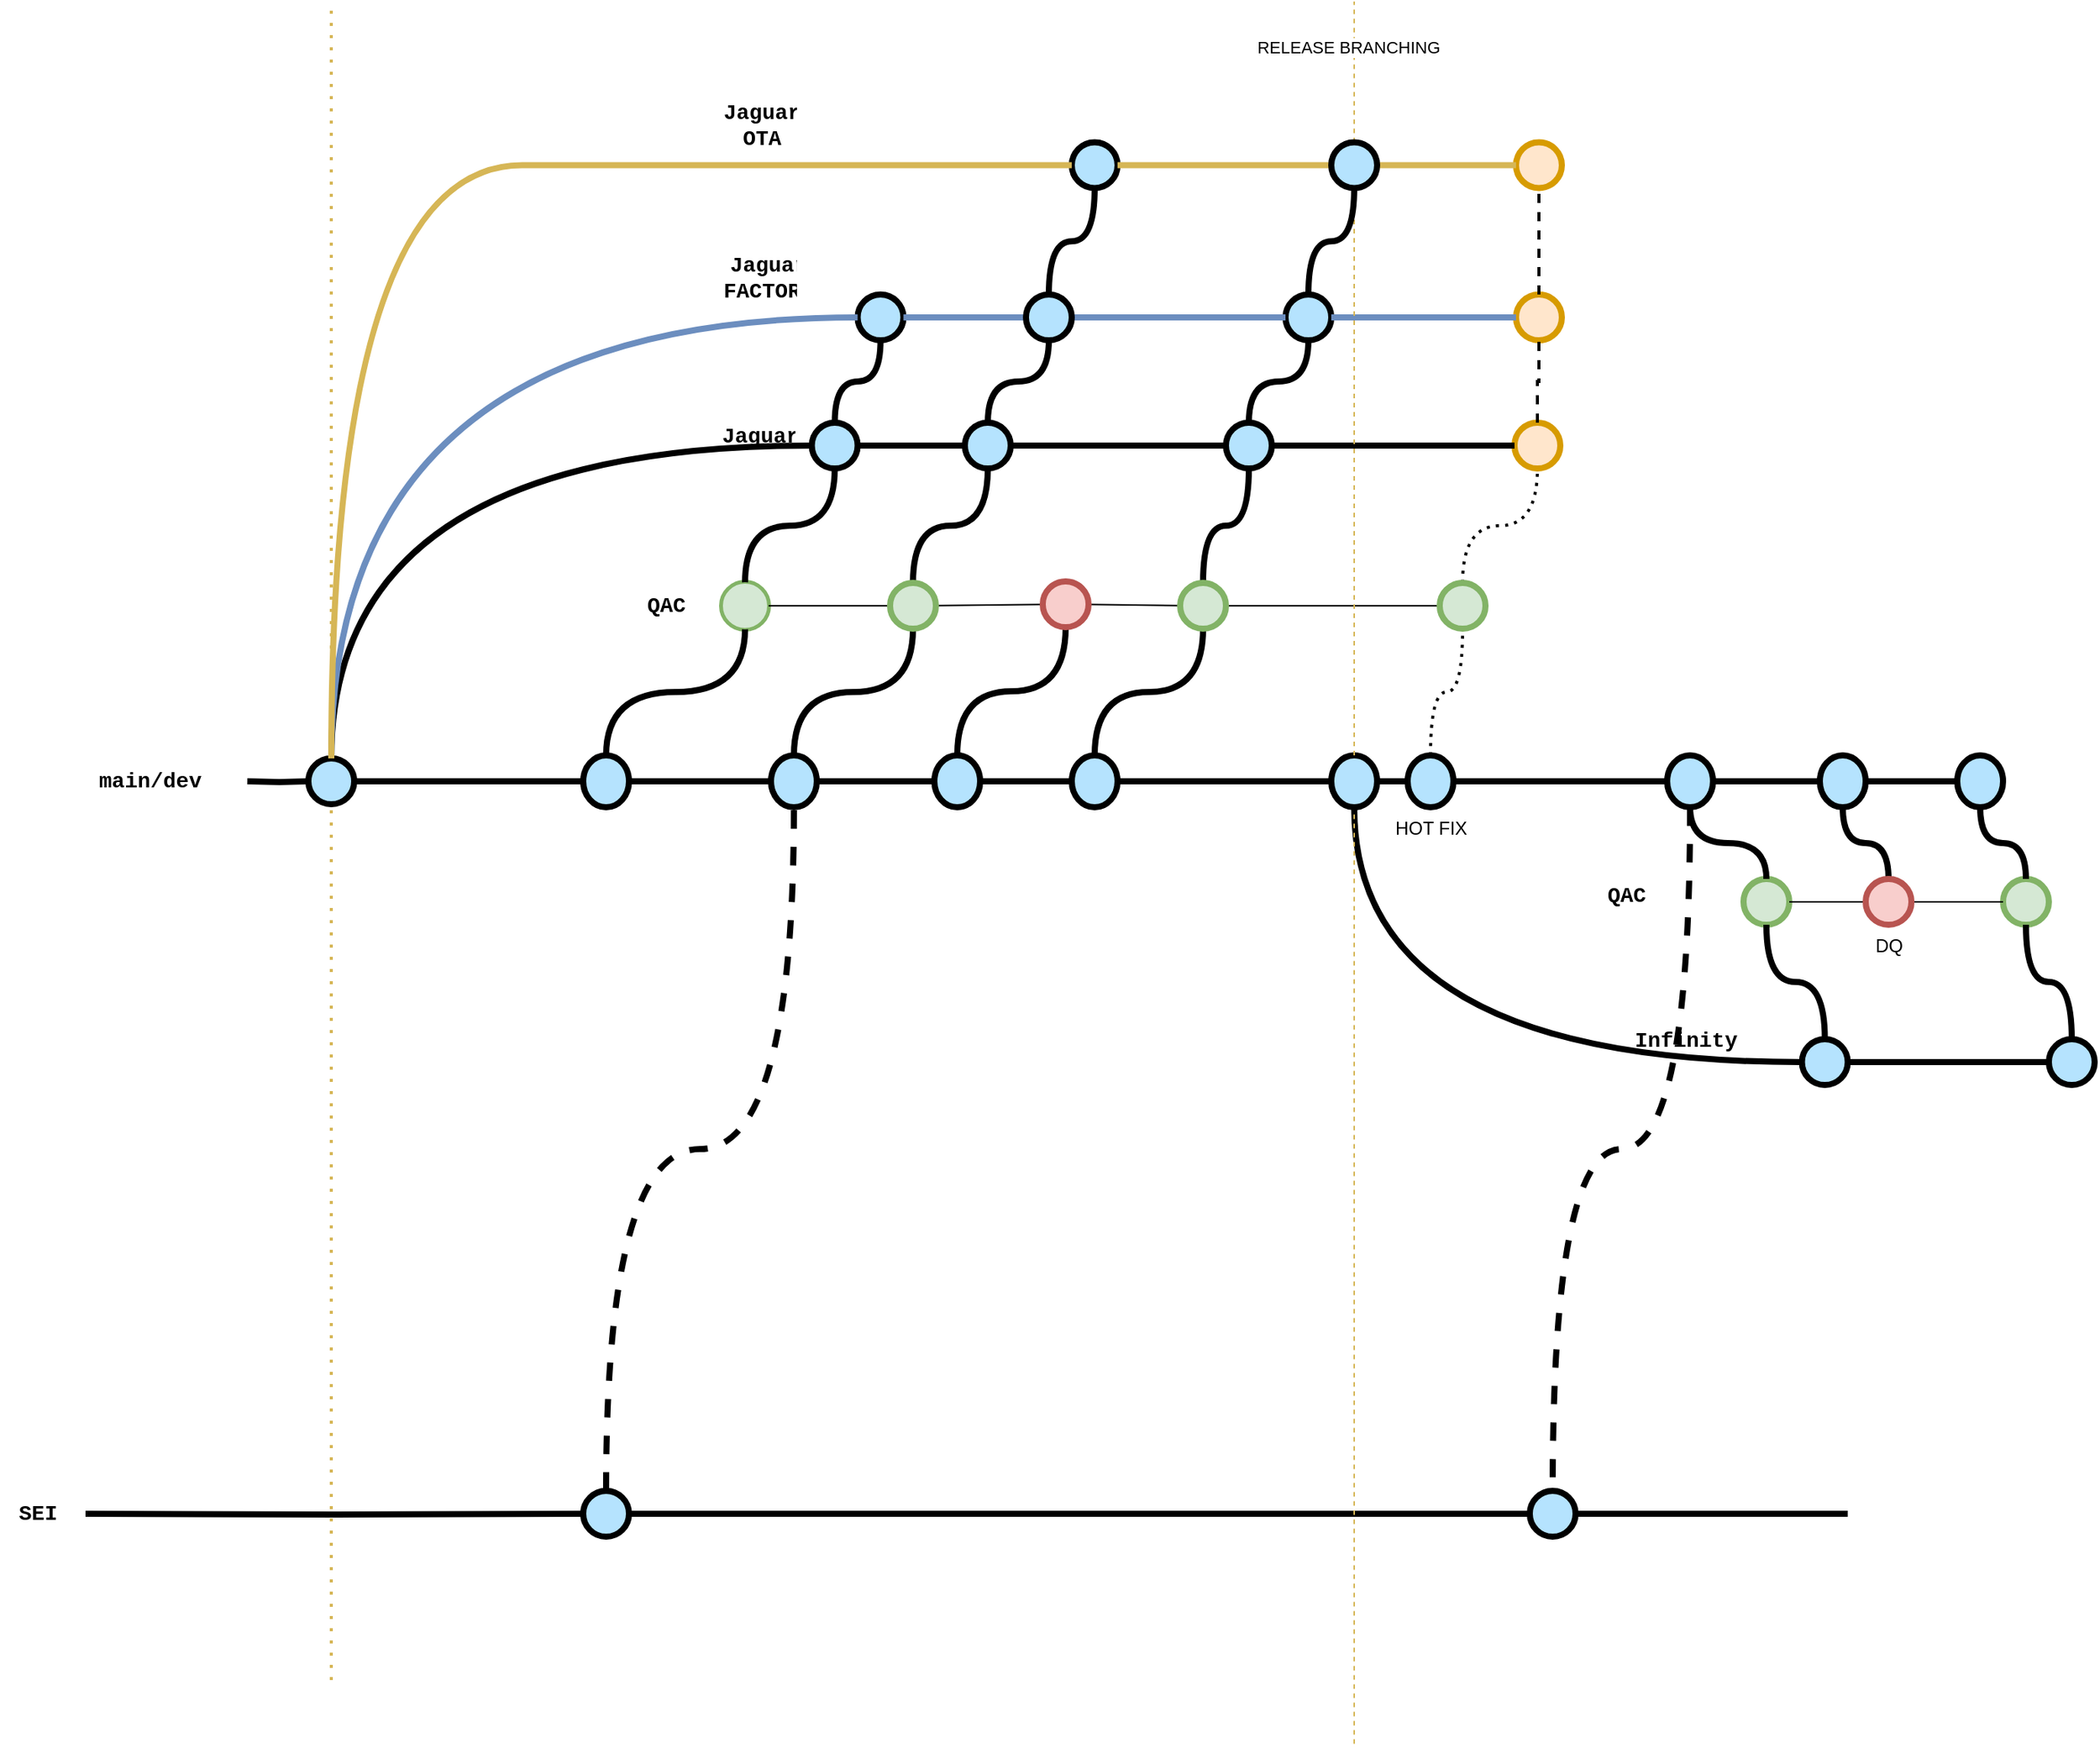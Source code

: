 <mxfile version="22.1.3" type="github">
  <diagram id="yPxyJZ8AM_hMuL3Unpa9" name="complex gitflow">
    <mxGraphModel dx="3149" dy="2116" grid="1" gridSize="10" guides="1" tooltips="1" connect="1" arrows="1" fold="1" page="1" pageScale="1" pageWidth="1100" pageHeight="850" math="0" shadow="0">
      <root>
        <mxCell id="0" />
        <mxCell id="1" parent="0" />
        <mxCell id="uWUnNED6HEl2aK5fdaIb-8" value="" style="edgeStyle=orthogonalEdgeStyle;rounded=0;html=1;jettySize=auto;orthogonalLoop=1;plain-blue;endArrow=none;endFill=0;strokeWidth=4;strokeColor=#000000;entryX=0;entryY=0.5;entryDx=0;entryDy=0;entryPerimeter=0;" parent="1" source="cZKhLwut3EF_2uJ0cCFD-90" target="cZKhLwut3EF_2uJ0cCFD-53" edge="1">
          <mxGeometry x="292.25" y="211" as="geometry">
            <mxPoint x="660" y="211" as="targetPoint" />
            <Array as="points">
              <mxPoint x="600" y="211" />
            </Array>
          </mxGeometry>
        </mxCell>
        <mxCell id="uWUnNED6HEl2aK5fdaIb-13" value="main/dev" style="text;html=1;strokeColor=none;fillColor=none;align=center;verticalAlign=middle;whiteSpace=wrap;overflow=hidden;fontSize=14;fontStyle=1;fontFamily=Courier New;" parent="1" vertex="1">
          <mxGeometry x="40" y="190" width="93" height="42" as="geometry" />
        </mxCell>
        <mxCell id="uWUnNED6HEl2aK5fdaIb-69" value="" style="verticalLabelPosition=bottom;verticalAlign=top;html=1;strokeWidth=4;shape=mxgraph.flowchart.on-page_reference;strokeColor=#82b366;fillColor=#d5e8d4;" parent="1" vertex="1">
          <mxGeometry x="461" y="81" width="30" height="30" as="geometry" />
        </mxCell>
        <mxCell id="cZKhLwut3EF_2uJ0cCFD-2" value="" style="verticalLabelPosition=bottom;verticalAlign=top;html=1;strokeWidth=4;shape=mxgraph.flowchart.on-page_reference;plain-blue;gradientColor=none;fillColor=#B5E3Fe;strokeColor=#000000;" vertex="1" parent="1">
          <mxGeometry x="370" y="676" width="30" height="30" as="geometry" />
        </mxCell>
        <mxCell id="cZKhLwut3EF_2uJ0cCFD-3" value="" style="edgeStyle=orthogonalEdgeStyle;rounded=0;html=1;jettySize=auto;orthogonalLoop=1;strokeWidth=4;endArrow=none;endFill=0;" edge="1" parent="1" target="cZKhLwut3EF_2uJ0cCFD-2">
          <mxGeometry x="192.25" y="211" as="geometry">
            <mxPoint x="44.02" y="691" as="sourcePoint" />
          </mxGeometry>
        </mxCell>
        <mxCell id="cZKhLwut3EF_2uJ0cCFD-4" value="SEI" style="text;html=1;strokeColor=none;fillColor=none;align=center;verticalAlign=middle;whiteSpace=wrap;overflow=hidden;fontSize=14;fontStyle=1;fontFamily=Courier New;" vertex="1" parent="1">
          <mxGeometry x="-11.73" y="670" width="50" height="42" as="geometry" />
        </mxCell>
        <mxCell id="cZKhLwut3EF_2uJ0cCFD-11" style="edgeStyle=orthogonalEdgeStyle;curved=1;rounded=0;html=1;exitX=0.5;exitY=0;exitPerimeter=0;endArrow=none;endFill=0;jettySize=auto;orthogonalLoop=1;strokeWidth=4;fontSize=15;exitDx=0;exitDy=0;entryX=0.5;entryY=1;entryDx=0;entryDy=0;entryPerimeter=0;dashed=1;" edge="1" parent="1" source="cZKhLwut3EF_2uJ0cCFD-2" target="cZKhLwut3EF_2uJ0cCFD-90">
          <mxGeometry relative="1" as="geometry">
            <mxPoint x="440" y="221" as="sourcePoint" />
            <mxPoint x="310" y="210" as="targetPoint" />
          </mxGeometry>
        </mxCell>
        <mxCell id="cZKhLwut3EF_2uJ0cCFD-13" value="" style="edgeStyle=orthogonalEdgeStyle;rounded=0;html=1;jettySize=auto;orthogonalLoop=1;strokeWidth=4;endArrow=none;endFill=0;entryX=0;entryY=0.5;entryDx=0;entryDy=0;entryPerimeter=0;" edge="1" parent="1" source="cZKhLwut3EF_2uJ0cCFD-87" target="cZKhLwut3EF_2uJ0cCFD-46">
          <mxGeometry x="192.25" y="211" as="geometry">
            <mxPoint x="150" y="211" as="sourcePoint" />
            <mxPoint x="312.25" y="211" as="targetPoint" />
          </mxGeometry>
        </mxCell>
        <mxCell id="cZKhLwut3EF_2uJ0cCFD-19" value="" style="verticalLabelPosition=bottom;verticalAlign=top;html=1;strokeWidth=4;shape=mxgraph.flowchart.on-page_reference;plain-blue;gradientColor=none;fillColor=#B5E3Fe;strokeColor=#000000;" vertex="1" parent="1">
          <mxGeometry x="791" y="-24" width="30" height="30" as="geometry" />
        </mxCell>
        <mxCell id="cZKhLwut3EF_2uJ0cCFD-20" value="" style="edgeStyle=orthogonalEdgeStyle;rounded=0;html=1;jettySize=auto;orthogonalLoop=1;strokeWidth=4;endArrow=none;endFill=0;" edge="1" parent="1" source="cZKhLwut3EF_2uJ0cCFD-88" target="cZKhLwut3EF_2uJ0cCFD-19">
          <mxGeometry x="192.25" y="211" as="geometry">
            <mxPoint x="457.25" y="72" as="sourcePoint" />
          </mxGeometry>
        </mxCell>
        <mxCell id="cZKhLwut3EF_2uJ0cCFD-21" value="Jaguar" style="text;html=1;strokeColor=none;fillColor=none;align=center;verticalAlign=middle;whiteSpace=wrap;overflow=hidden;fontSize=14;fontStyle=1;fontFamily=Courier New;" vertex="1" parent="1">
          <mxGeometry x="460" y="-36" width="50" height="42" as="geometry" />
        </mxCell>
        <mxCell id="cZKhLwut3EF_2uJ0cCFD-24" value="" style="verticalLabelPosition=bottom;verticalAlign=top;html=1;strokeWidth=4;shape=mxgraph.flowchart.on-page_reference;plain-blue;gradientColor=none;fillColor=#B5E3Fe;strokeColor=#000000;" vertex="1" parent="1">
          <mxGeometry x="519.75" y="-24" width="30" height="30" as="geometry" />
        </mxCell>
        <mxCell id="cZKhLwut3EF_2uJ0cCFD-26" value="" style="verticalLabelPosition=bottom;verticalAlign=top;html=1;strokeWidth=4;shape=mxgraph.flowchart.on-page_reference;plain-blue;gradientColor=none;fillColor=#B5E3Fe;strokeColor=#000000;" vertex="1" parent="1">
          <mxGeometry x="1330" y="380" width="30" height="30" as="geometry" />
        </mxCell>
        <mxCell id="cZKhLwut3EF_2uJ0cCFD-27" value="" style="edgeStyle=orthogonalEdgeStyle;rounded=0;html=1;jettySize=auto;orthogonalLoop=1;strokeWidth=4;endArrow=none;endFill=0;" edge="1" parent="1" source="cZKhLwut3EF_2uJ0cCFD-31" target="cZKhLwut3EF_2uJ0cCFD-26">
          <mxGeometry x="192.25" y="211" as="geometry">
            <mxPoint x="1006.02" y="395" as="sourcePoint" />
          </mxGeometry>
        </mxCell>
        <mxCell id="cZKhLwut3EF_2uJ0cCFD-28" value="Infinity" style="text;html=1;strokeColor=none;fillColor=none;align=center;verticalAlign=middle;whiteSpace=wrap;overflow=hidden;fontSize=14;fontStyle=1;fontFamily=Courier New;" vertex="1" parent="1">
          <mxGeometry x="1054.75" y="360" width="75.25" height="42" as="geometry" />
        </mxCell>
        <mxCell id="cZKhLwut3EF_2uJ0cCFD-31" value="" style="verticalLabelPosition=bottom;verticalAlign=top;html=1;strokeWidth=4;shape=mxgraph.flowchart.on-page_reference;plain-blue;gradientColor=none;fillColor=#B5E3Fe;strokeColor=#000000;" vertex="1" parent="1">
          <mxGeometry x="1168.27" y="380" width="30" height="30" as="geometry" />
        </mxCell>
        <mxCell id="cZKhLwut3EF_2uJ0cCFD-41" style="edgeStyle=orthogonalEdgeStyle;curved=1;rounded=0;html=1;endArrow=none;endFill=0;jettySize=auto;orthogonalLoop=1;strokeWidth=4;fontSize=15;entryX=0;entryY=0.5;entryDx=0;entryDy=0;entryPerimeter=0;exitX=0.5;exitY=1;exitDx=0;exitDy=0;exitPerimeter=0;" edge="1" parent="1" source="cZKhLwut3EF_2uJ0cCFD-82" target="cZKhLwut3EF_2uJ0cCFD-31">
          <mxGeometry relative="1" as="geometry">
            <mxPoint x="980.02" y="180" as="sourcePoint" />
            <mxPoint x="807.77" y="325" as="targetPoint" />
          </mxGeometry>
        </mxCell>
        <mxCell id="cZKhLwut3EF_2uJ0cCFD-43" style="edgeStyle=orthogonalEdgeStyle;curved=1;rounded=0;html=1;endArrow=none;endFill=0;jettySize=auto;orthogonalLoop=1;strokeWidth=4;fontSize=15;entryX=0;entryY=0.5;entryDx=0;entryDy=0;entryPerimeter=0;exitX=0.5;exitY=0;exitDx=0;exitDy=0;exitPerimeter=0;" edge="1" parent="1" source="cZKhLwut3EF_2uJ0cCFD-87" target="cZKhLwut3EF_2uJ0cCFD-24">
          <mxGeometry relative="1" as="geometry">
            <mxPoint x="210" y="140" as="sourcePoint" />
            <mxPoint x="337" y="236" as="targetPoint" />
          </mxGeometry>
        </mxCell>
        <mxCell id="cZKhLwut3EF_2uJ0cCFD-45" style="edgeStyle=orthogonalEdgeStyle;curved=1;rounded=0;html=1;endArrow=none;endFill=0;jettySize=auto;orthogonalLoop=1;strokeWidth=4;fontSize=15;entryX=0.5;entryY=1;entryDx=0;entryDy=0;entryPerimeter=0;exitX=0.5;exitY=0;exitDx=0;exitDy=0;exitPerimeter=0;" edge="1" parent="1" source="cZKhLwut3EF_2uJ0cCFD-46" target="uWUnNED6HEl2aK5fdaIb-69">
          <mxGeometry relative="1" as="geometry">
            <mxPoint x="660" y="170" as="sourcePoint" />
            <mxPoint x="337" y="236" as="targetPoint" />
          </mxGeometry>
        </mxCell>
        <mxCell id="cZKhLwut3EF_2uJ0cCFD-46" value="" style="verticalLabelPosition=bottom;verticalAlign=top;html=1;strokeWidth=4;shape=mxgraph.flowchart.on-page_reference;plain-blue;gradientColor=none;fillColor=#B5E3Fe;strokeColor=#000000;" vertex="1" parent="1">
          <mxGeometry x="370" y="194" width="30" height="34" as="geometry" />
        </mxCell>
        <mxCell id="cZKhLwut3EF_2uJ0cCFD-49" style="edgeStyle=orthogonalEdgeStyle;curved=1;rounded=0;html=1;endArrow=none;endFill=0;jettySize=auto;orthogonalLoop=1;strokeWidth=4;fontSize=15;entryX=0.5;entryY=1;entryDx=0;entryDy=0;entryPerimeter=0;exitX=0.5;exitY=0;exitDx=0;exitDy=0;exitPerimeter=0;" edge="1" parent="1" source="uWUnNED6HEl2aK5fdaIb-77" target="cZKhLwut3EF_2uJ0cCFD-19">
          <mxGeometry relative="1" as="geometry">
            <mxPoint x="540" y="221" as="sourcePoint" />
            <mxPoint x="590" y="125" as="targetPoint" />
          </mxGeometry>
        </mxCell>
        <mxCell id="cZKhLwut3EF_2uJ0cCFD-50" value="" style="verticalLabelPosition=bottom;verticalAlign=top;html=1;strokeWidth=4;shape=mxgraph.flowchart.on-page_reference;plain-blue;gradientColor=none;fillColor=#B5E3Fe;strokeColor=#000000;" vertex="1" parent="1">
          <mxGeometry x="690" y="194" width="30" height="34" as="geometry" />
        </mxCell>
        <mxCell id="cZKhLwut3EF_2uJ0cCFD-51" style="edgeStyle=orthogonalEdgeStyle;curved=1;rounded=0;html=1;endArrow=none;endFill=0;jettySize=auto;orthogonalLoop=1;strokeWidth=4;fontSize=15;exitX=0.5;exitY=0;exitDx=0;exitDy=0;exitPerimeter=0;entryX=0.5;entryY=1;entryDx=0;entryDy=0;entryPerimeter=0;" edge="1" parent="1" source="cZKhLwut3EF_2uJ0cCFD-50" target="uWUnNED6HEl2aK5fdaIb-77">
          <mxGeometry relative="1" as="geometry">
            <mxPoint x="540" y="221" as="sourcePoint" />
            <mxPoint x="700" y="140" as="targetPoint" />
          </mxGeometry>
        </mxCell>
        <mxCell id="cZKhLwut3EF_2uJ0cCFD-52" style="edgeStyle=orthogonalEdgeStyle;curved=1;rounded=0;html=1;endArrow=none;endFill=0;jettySize=auto;orthogonalLoop=1;strokeWidth=4;fontSize=15;entryX=0.5;entryY=1;entryDx=0;entryDy=0;entryPerimeter=0;exitX=0.5;exitY=0;exitDx=0;exitDy=0;exitPerimeter=0;" edge="1" parent="1" source="cZKhLwut3EF_2uJ0cCFD-53" target="uWUnNED6HEl2aK5fdaIb-70">
          <mxGeometry relative="1" as="geometry">
            <mxPoint x="590" y="190" as="sourcePoint" />
            <mxPoint x="725" y="140" as="targetPoint" />
          </mxGeometry>
        </mxCell>
        <mxCell id="cZKhLwut3EF_2uJ0cCFD-53" value="" style="verticalLabelPosition=bottom;verticalAlign=top;html=1;strokeWidth=4;shape=mxgraph.flowchart.on-page_reference;plain-blue;gradientColor=none;fillColor=#B5E3Fe;strokeColor=#000000;" vertex="1" parent="1">
          <mxGeometry x="600" y="194" width="30" height="34" as="geometry" />
        </mxCell>
        <mxCell id="cZKhLwut3EF_2uJ0cCFD-56" value="" style="edgeStyle=orthogonalEdgeStyle;rounded=0;html=1;jettySize=auto;orthogonalLoop=1;plain-blue;endArrow=none;endFill=0;strokeWidth=4;strokeColor=#000000;entryX=0;entryY=0.5;entryDx=0;entryDy=0;entryPerimeter=0;exitX=1;exitY=0.5;exitDx=0;exitDy=0;exitPerimeter=0;" edge="1" parent="1" source="cZKhLwut3EF_2uJ0cCFD-53" target="cZKhLwut3EF_2uJ0cCFD-50">
          <mxGeometry as="geometry">
            <mxPoint x="620" y="221" as="targetPoint" />
            <mxPoint x="540" y="221" as="sourcePoint" />
          </mxGeometry>
        </mxCell>
        <mxCell id="cZKhLwut3EF_2uJ0cCFD-59" style="edgeStyle=orthogonalEdgeStyle;curved=1;rounded=0;html=1;endArrow=none;endFill=0;jettySize=auto;orthogonalLoop=1;strokeWidth=4;fontSize=15;entryX=0.5;entryY=1;entryDx=0;entryDy=0;entryPerimeter=0;exitX=0.5;exitY=0;exitDx=0;exitDy=0;exitPerimeter=0;" edge="1" parent="1" source="uWUnNED6HEl2aK5fdaIb-69" target="cZKhLwut3EF_2uJ0cCFD-24">
          <mxGeometry relative="1" as="geometry">
            <mxPoint x="525" y="204" as="sourcePoint" />
            <mxPoint x="605" y="140" as="targetPoint" />
          </mxGeometry>
        </mxCell>
        <mxCell id="cZKhLwut3EF_2uJ0cCFD-60" value="" style="edgeStyle=orthogonalEdgeStyle;rounded=0;html=1;jettySize=auto;orthogonalLoop=1;plain-blue;endArrow=none;endFill=0;strokeWidth=4;strokeColor=#000000;entryX=0;entryY=0.5;entryDx=0;entryDy=0;entryPerimeter=0;" edge="1" parent="1" source="cZKhLwut3EF_2uJ0cCFD-65" target="cZKhLwut3EF_2uJ0cCFD-70">
          <mxGeometry x="292.25" y="211" as="geometry">
            <mxPoint x="1240" y="211" as="targetPoint" />
            <Array as="points">
              <mxPoint x="1180" y="211" />
            </Array>
          </mxGeometry>
        </mxCell>
        <mxCell id="cZKhLwut3EF_2uJ0cCFD-61" value="" style="verticalLabelPosition=bottom;verticalAlign=top;html=1;strokeWidth=4;shape=mxgraph.flowchart.on-page_reference;strokeColor=#82b366;fillColor=#d5e8d4;" vertex="1" parent="1">
          <mxGeometry x="1130" y="275" width="30" height="30" as="geometry" />
        </mxCell>
        <mxCell id="cZKhLwut3EF_2uJ0cCFD-63" value="" style="verticalLabelPosition=bottom;verticalAlign=top;html=1;strokeWidth=4;shape=mxgraph.flowchart.on-page_reference;strokeColor=#82b366;fillColor=#d5e8d4;" vertex="1" parent="1">
          <mxGeometry x="1300" y="275" width="30" height="30" as="geometry" />
        </mxCell>
        <mxCell id="cZKhLwut3EF_2uJ0cCFD-64" style="edgeStyle=orthogonalEdgeStyle;curved=1;rounded=0;html=1;endArrow=none;endFill=0;jettySize=auto;orthogonalLoop=1;strokeWidth=4;fontSize=15;entryX=0.5;entryY=0;entryDx=0;entryDy=0;exitX=0.5;exitY=1;exitDx=0;exitDy=0;exitPerimeter=0;entryPerimeter=0;" edge="1" parent="1" source="cZKhLwut3EF_2uJ0cCFD-65" target="cZKhLwut3EF_2uJ0cCFD-61">
          <mxGeometry relative="1" as="geometry">
            <mxPoint x="1209.77" y="26" as="sourcePoint" />
            <mxPoint x="886.77" y="92" as="targetPoint" />
          </mxGeometry>
        </mxCell>
        <mxCell id="cZKhLwut3EF_2uJ0cCFD-65" value="" style="verticalLabelPosition=bottom;verticalAlign=top;html=1;strokeWidth=4;shape=mxgraph.flowchart.on-page_reference;plain-blue;gradientColor=none;fillColor=#B5E3Fe;strokeColor=#000000;" vertex="1" parent="1">
          <mxGeometry x="1080" y="194" width="30" height="34" as="geometry" />
        </mxCell>
        <mxCell id="cZKhLwut3EF_2uJ0cCFD-66" value="QAC" style="text;html=1;strokeColor=none;fillColor=none;align=left;verticalAlign=middle;whiteSpace=wrap;overflow=hidden;fontSize=14;fontStyle=1;fontFamily=Courier New;" vertex="1" parent="1">
          <mxGeometry x="1039" y="275" width="91" height="20" as="geometry" />
        </mxCell>
        <mxCell id="cZKhLwut3EF_2uJ0cCFD-67" value="" style="verticalLabelPosition=bottom;verticalAlign=top;html=1;strokeWidth=4;shape=mxgraph.flowchart.on-page_reference;plain-blue;gradientColor=none;fillColor=#B5E3Fe;strokeColor=#000000;" vertex="1" parent="1">
          <mxGeometry x="1270" y="194" width="30" height="34" as="geometry" />
        </mxCell>
        <mxCell id="cZKhLwut3EF_2uJ0cCFD-68" style="edgeStyle=orthogonalEdgeStyle;curved=1;rounded=0;html=1;endArrow=none;endFill=0;jettySize=auto;orthogonalLoop=1;strokeWidth=4;fontSize=15;exitX=0.5;exitY=1;exitDx=0;exitDy=0;exitPerimeter=0;entryX=0.5;entryY=0;entryDx=0;entryDy=0;entryPerimeter=0;" edge="1" parent="1" source="cZKhLwut3EF_2uJ0cCFD-67" target="cZKhLwut3EF_2uJ0cCFD-63">
          <mxGeometry relative="1" as="geometry">
            <mxPoint x="1089.77" y="77" as="sourcePoint" />
            <mxPoint x="1249.77" y="-4" as="targetPoint" />
          </mxGeometry>
        </mxCell>
        <mxCell id="cZKhLwut3EF_2uJ0cCFD-69" style="edgeStyle=orthogonalEdgeStyle;curved=1;rounded=0;html=1;endArrow=none;endFill=0;jettySize=auto;orthogonalLoop=1;strokeWidth=4;fontSize=15;entryX=0.5;entryY=0;entryDx=0;entryDy=0;entryPerimeter=0;exitX=0.5;exitY=1;exitDx=0;exitDy=0;exitPerimeter=0;" edge="1" parent="1" source="cZKhLwut3EF_2uJ0cCFD-70" target="cZKhLwut3EF_2uJ0cCFD-62">
          <mxGeometry relative="1" as="geometry">
            <mxPoint x="1139.77" y="46" as="sourcePoint" />
            <mxPoint x="1274.77" y="-4" as="targetPoint" />
          </mxGeometry>
        </mxCell>
        <mxCell id="cZKhLwut3EF_2uJ0cCFD-70" value="" style="verticalLabelPosition=bottom;verticalAlign=top;html=1;strokeWidth=4;shape=mxgraph.flowchart.on-page_reference;plain-blue;gradientColor=none;fillColor=#B5E3Fe;strokeColor=#000000;" vertex="1" parent="1">
          <mxGeometry x="1180" y="194" width="30" height="34" as="geometry" />
        </mxCell>
        <mxCell id="cZKhLwut3EF_2uJ0cCFD-71" value="" style="edgeStyle=orthogonalEdgeStyle;rounded=0;html=1;jettySize=auto;orthogonalLoop=1;plain-blue;endArrow=none;endFill=0;strokeWidth=4;strokeColor=#000000;entryX=0;entryY=0.5;entryDx=0;entryDy=0;entryPerimeter=0;exitX=1;exitY=0.5;exitDx=0;exitDy=0;exitPerimeter=0;" edge="1" parent="1" source="cZKhLwut3EF_2uJ0cCFD-70" target="cZKhLwut3EF_2uJ0cCFD-67">
          <mxGeometry as="geometry">
            <mxPoint x="1200" y="221" as="targetPoint" />
            <mxPoint x="1120" y="221" as="sourcePoint" />
          </mxGeometry>
        </mxCell>
        <mxCell id="cZKhLwut3EF_2uJ0cCFD-72" style="edgeStyle=orthogonalEdgeStyle;rounded=0;orthogonalLoop=1;jettySize=auto;html=1;entryX=0;entryY=0.5;entryDx=0;entryDy=0;entryPerimeter=0;endArrow=none;endFill=0;strokeWidth=4;" edge="1" parent="1" source="cZKhLwut3EF_2uJ0cCFD-78" target="cZKhLwut3EF_2uJ0cCFD-65">
          <mxGeometry relative="1" as="geometry">
            <mxPoint x="995.02" y="197" as="sourcePoint" />
          </mxGeometry>
        </mxCell>
        <mxCell id="cZKhLwut3EF_2uJ0cCFD-73" style="edgeStyle=orthogonalEdgeStyle;curved=1;rounded=0;html=1;endArrow=none;endFill=0;jettySize=auto;orthogonalLoop=1;strokeWidth=4;fontSize=15;entryX=0.5;entryY=0;entryDx=0;entryDy=0;entryPerimeter=0;exitX=0.5;exitY=1;exitDx=0;exitDy=0;exitPerimeter=0;" edge="1" parent="1" source="cZKhLwut3EF_2uJ0cCFD-61" target="cZKhLwut3EF_2uJ0cCFD-31">
          <mxGeometry relative="1" as="geometry">
            <mxPoint x="1030.5" y="672" as="sourcePoint" />
            <mxPoint x="1175.5" y="448" as="targetPoint" />
          </mxGeometry>
        </mxCell>
        <mxCell id="cZKhLwut3EF_2uJ0cCFD-74" style="edgeStyle=orthogonalEdgeStyle;curved=1;rounded=0;html=1;endArrow=none;endFill=0;jettySize=auto;orthogonalLoop=1;strokeWidth=4;fontSize=15;entryX=0.5;entryY=0;entryDx=0;entryDy=0;entryPerimeter=0;exitX=0.5;exitY=1;exitDx=0;exitDy=0;exitPerimeter=0;" edge="1" parent="1" source="cZKhLwut3EF_2uJ0cCFD-63" target="cZKhLwut3EF_2uJ0cCFD-26">
          <mxGeometry relative="1" as="geometry">
            <mxPoint x="1040.5" y="682" as="sourcePoint" />
            <mxPoint x="1185.5" y="458" as="targetPoint" />
          </mxGeometry>
        </mxCell>
        <mxCell id="cZKhLwut3EF_2uJ0cCFD-75" value="" style="verticalLabelPosition=bottom;verticalAlign=top;html=1;strokeWidth=4;shape=mxgraph.flowchart.on-page_reference;strokeColor=#d79b00;fillColor=#ffe6cc;" vertex="1" parent="1">
          <mxGeometry x="980" y="-24" width="30" height="30" as="geometry" />
        </mxCell>
        <mxCell id="cZKhLwut3EF_2uJ0cCFD-77" style="edgeStyle=orthogonalEdgeStyle;rounded=0;orthogonalLoop=1;jettySize=auto;html=1;entryX=0;entryY=0.5;entryDx=0;entryDy=0;entryPerimeter=0;endArrow=none;endFill=0;strokeWidth=4;" edge="1" parent="1" source="cZKhLwut3EF_2uJ0cCFD-19" target="cZKhLwut3EF_2uJ0cCFD-75">
          <mxGeometry relative="1" as="geometry" />
        </mxCell>
        <mxCell id="cZKhLwut3EF_2uJ0cCFD-79" value="" style="edgeStyle=orthogonalEdgeStyle;rounded=0;orthogonalLoop=1;jettySize=auto;html=1;entryX=0;entryY=0.5;entryDx=0;entryDy=0;entryPerimeter=0;endArrow=none;endFill=0;strokeWidth=4;" edge="1" parent="1" source="cZKhLwut3EF_2uJ0cCFD-82" target="cZKhLwut3EF_2uJ0cCFD-78">
          <mxGeometry relative="1" as="geometry">
            <mxPoint x="720" y="211" as="sourcePoint" />
            <mxPoint x="900" y="211" as="targetPoint" />
          </mxGeometry>
        </mxCell>
        <mxCell id="cZKhLwut3EF_2uJ0cCFD-78" value="HOT FIX" style="verticalLabelPosition=bottom;verticalAlign=top;html=1;strokeWidth=4;shape=mxgraph.flowchart.on-page_reference;plain-blue;gradientColor=none;fillColor=#B5E3Fe;strokeColor=#000000;" vertex="1" parent="1">
          <mxGeometry x="910" y="194" width="30" height="34" as="geometry" />
        </mxCell>
        <mxCell id="cZKhLwut3EF_2uJ0cCFD-81" style="edgeStyle=orthogonalEdgeStyle;curved=1;rounded=0;html=1;endArrow=none;endFill=0;jettySize=auto;orthogonalLoop=1;strokeWidth=2;fontSize=15;entryX=0.5;entryY=1;entryDx=0;entryDy=0;entryPerimeter=0;exitX=0.5;exitY=0;exitDx=0;exitDy=0;exitPerimeter=0;dashed=1;dashPattern=1 2;" edge="1" parent="1" target="cZKhLwut3EF_2uJ0cCFD-80" source="cZKhLwut3EF_2uJ0cCFD-78">
          <mxGeometry relative="1" as="geometry">
            <mxPoint x="1020.02" y="180" as="sourcePoint" />
            <mxPoint x="1011.02" y="121.46" as="targetPoint" />
          </mxGeometry>
        </mxCell>
        <mxCell id="cZKhLwut3EF_2uJ0cCFD-83" value="" style="edgeStyle=orthogonalEdgeStyle;rounded=0;orthogonalLoop=1;jettySize=auto;html=1;entryX=0;entryY=0.5;entryDx=0;entryDy=0;entryPerimeter=0;endArrow=none;endFill=0;strokeWidth=4;" edge="1" parent="1" source="cZKhLwut3EF_2uJ0cCFD-50" target="cZKhLwut3EF_2uJ0cCFD-82">
          <mxGeometry relative="1" as="geometry">
            <mxPoint x="720" y="211" as="sourcePoint" />
            <mxPoint x="870" y="211" as="targetPoint" />
          </mxGeometry>
        </mxCell>
        <mxCell id="cZKhLwut3EF_2uJ0cCFD-84" style="edgeStyle=orthogonalEdgeStyle;curved=1;rounded=0;html=1;endArrow=none;endFill=0;jettySize=auto;orthogonalLoop=1;strokeWidth=2;fontSize=15;entryX=0.5;entryY=1;entryDx=0;entryDy=0;entryPerimeter=0;exitX=0.5;exitY=0;exitDx=0;exitDy=0;exitPerimeter=0;dashed=1;dashPattern=1 2;" edge="1" parent="1" source="cZKhLwut3EF_2uJ0cCFD-80" target="cZKhLwut3EF_2uJ0cCFD-75">
          <mxGeometry relative="1" as="geometry">
            <mxPoint x="935" y="204" as="sourcePoint" />
            <mxPoint x="985" y="110" as="targetPoint" />
          </mxGeometry>
        </mxCell>
        <mxCell id="cZKhLwut3EF_2uJ0cCFD-89" style="edgeStyle=orthogonalEdgeStyle;curved=1;rounded=0;html=1;endArrow=none;endFill=0;jettySize=auto;orthogonalLoop=1;strokeWidth=4;fontSize=15;entryX=0.5;entryY=1;entryDx=0;entryDy=0;entryPerimeter=0;exitX=0.5;exitY=0;exitDx=0;exitDy=0;exitPerimeter=0;" edge="1" parent="1" source="cZKhLwut3EF_2uJ0cCFD-90" target="cZKhLwut3EF_2uJ0cCFD-94">
          <mxGeometry relative="1" as="geometry">
            <mxPoint x="670" y="530" as="sourcePoint" />
            <mxPoint x="605" y="490" as="targetPoint" />
          </mxGeometry>
        </mxCell>
        <mxCell id="cZKhLwut3EF_2uJ0cCFD-92" style="edgeStyle=orthogonalEdgeStyle;curved=1;rounded=0;html=1;endArrow=none;endFill=0;jettySize=auto;orthogonalLoop=1;strokeWidth=4;fontSize=15;entryX=0.5;entryY=1;entryDx=0;entryDy=0;entryPerimeter=0;exitX=0.5;exitY=0;exitDx=0;exitDy=0;exitPerimeter=0;" edge="1" parent="1" source="cZKhLwut3EF_2uJ0cCFD-94" target="cZKhLwut3EF_2uJ0cCFD-88">
          <mxGeometry relative="1" as="geometry">
            <mxPoint x="535" y="564" as="sourcePoint" />
            <mxPoint x="615" y="500" as="targetPoint" />
          </mxGeometry>
        </mxCell>
        <mxCell id="cZKhLwut3EF_2uJ0cCFD-93" value="" style="edgeStyle=orthogonalEdgeStyle;rounded=0;html=1;jettySize=auto;orthogonalLoop=1;strokeWidth=4;endArrow=none;endFill=0;" edge="1" parent="1" source="cZKhLwut3EF_2uJ0cCFD-24" target="cZKhLwut3EF_2uJ0cCFD-88">
          <mxGeometry x="192.25" y="211" as="geometry">
            <mxPoint x="550" y="-9" as="sourcePoint" />
            <mxPoint x="765" y="-15" as="targetPoint" />
          </mxGeometry>
        </mxCell>
        <mxCell id="cZKhLwut3EF_2uJ0cCFD-88" value="" style="verticalLabelPosition=bottom;verticalAlign=top;html=1;strokeWidth=4;shape=mxgraph.flowchart.on-page_reference;plain-blue;gradientColor=none;fillColor=#B5E3Fe;strokeColor=#000000;" vertex="1" parent="1">
          <mxGeometry x="620" y="-24" width="30" height="30" as="geometry" />
        </mxCell>
        <mxCell id="cZKhLwut3EF_2uJ0cCFD-95" value="" style="edgeStyle=orthogonalEdgeStyle;rounded=0;html=1;jettySize=auto;orthogonalLoop=1;plain-blue;endArrow=none;endFill=0;strokeWidth=4;strokeColor=#000000;entryX=0;entryY=0.5;entryDx=0;entryDy=0;entryPerimeter=0;" edge="1" parent="1" source="cZKhLwut3EF_2uJ0cCFD-46" target="cZKhLwut3EF_2uJ0cCFD-90">
          <mxGeometry x="292.25" y="211" as="geometry">
            <mxPoint x="600" y="211" as="targetPoint" />
            <mxPoint x="432" y="211" as="sourcePoint" />
            <Array as="points" />
          </mxGeometry>
        </mxCell>
        <mxCell id="cZKhLwut3EF_2uJ0cCFD-90" value="" style="verticalLabelPosition=bottom;verticalAlign=top;html=1;strokeWidth=4;shape=mxgraph.flowchart.on-page_reference;plain-blue;gradientColor=none;fillColor=#B5E3Fe;strokeColor=#000000;" vertex="1" parent="1">
          <mxGeometry x="493" y="194" width="30" height="34" as="geometry" />
        </mxCell>
        <mxCell id="cZKhLwut3EF_2uJ0cCFD-98" value="" style="endArrow=none;dashed=1;html=1;dashPattern=1 3;strokeWidth=2;rounded=0;labelBackgroundColor=default;strokeColor=default;align=center;verticalAlign=middle;fontFamily=Helvetica;fontSize=11;fontColor=default;shape=connector;" edge="1" parent="1" source="cZKhLwut3EF_2uJ0cCFD-80">
          <mxGeometry width="50" height="50" relative="1" as="geometry">
            <mxPoint x="381" y="95" as="sourcePoint" />
            <mxPoint x="931" y="95" as="targetPoint" />
          </mxGeometry>
        </mxCell>
        <mxCell id="cZKhLwut3EF_2uJ0cCFD-99" value="" style="endArrow=none;html=1;strokeWidth=1;rounded=0;labelBackgroundColor=default;strokeColor=default;align=center;verticalAlign=middle;fontFamily=Helvetica;fontSize=11;fontColor=default;shape=connector;" edge="1" parent="1" source="uWUnNED6HEl2aK5fdaIb-77" target="cZKhLwut3EF_2uJ0cCFD-80">
          <mxGeometry width="50" height="50" relative="1" as="geometry">
            <mxPoint x="381" y="95" as="sourcePoint" />
            <mxPoint x="931" y="95" as="targetPoint" />
          </mxGeometry>
        </mxCell>
        <mxCell id="cZKhLwut3EF_2uJ0cCFD-80" value="" style="verticalLabelPosition=bottom;verticalAlign=top;html=1;strokeWidth=4;shape=mxgraph.flowchart.on-page_reference;strokeColor=#82b366;fillColor=#d5e8d4;" vertex="1" parent="1">
          <mxGeometry x="931" y="81" width="30" height="30" as="geometry" />
        </mxCell>
        <mxCell id="cZKhLwut3EF_2uJ0cCFD-100" value="" style="endArrow=none;html=1;strokeWidth=1;rounded=0;labelBackgroundColor=default;strokeColor=default;align=center;verticalAlign=middle;fontFamily=Helvetica;fontSize=11;fontColor=default;shape=connector;" edge="1" parent="1" source="uWUnNED6HEl2aK5fdaIb-70" target="uWUnNED6HEl2aK5fdaIb-77">
          <mxGeometry width="50" height="50" relative="1" as="geometry">
            <mxPoint x="381" y="95" as="sourcePoint" />
            <mxPoint x="891" y="96" as="targetPoint" />
          </mxGeometry>
        </mxCell>
        <mxCell id="uWUnNED6HEl2aK5fdaIb-77" value="" style="verticalLabelPosition=bottom;verticalAlign=top;html=1;strokeWidth=4;shape=mxgraph.flowchart.on-page_reference;strokeColor=#82b366;fillColor=#d5e8d4;" parent="1" vertex="1">
          <mxGeometry x="761" y="81" width="30" height="30" as="geometry" />
        </mxCell>
        <mxCell id="cZKhLwut3EF_2uJ0cCFD-101" value="" style="endArrow=none;html=1;strokeWidth=1;rounded=0;labelBackgroundColor=default;strokeColor=default;align=center;verticalAlign=middle;fontFamily=Helvetica;fontSize=11;fontColor=default;shape=connector;" edge="1" parent="1" source="cZKhLwut3EF_2uJ0cCFD-94" target="uWUnNED6HEl2aK5fdaIb-70">
          <mxGeometry width="50" height="50" relative="1" as="geometry">
            <mxPoint x="381" y="95" as="sourcePoint" />
            <mxPoint x="741" y="96" as="targetPoint" />
          </mxGeometry>
        </mxCell>
        <mxCell id="uWUnNED6HEl2aK5fdaIb-70" value="" style="verticalLabelPosition=bottom;verticalAlign=top;html=1;strokeWidth=4;shape=mxgraph.flowchart.on-page_reference;strokeColor=#b85450;fillColor=#f8cecc;align=center;" parent="1" vertex="1">
          <mxGeometry x="671" y="80" width="30" height="30" as="geometry" />
        </mxCell>
        <mxCell id="cZKhLwut3EF_2uJ0cCFD-102" value="" style="endArrow=none;html=1;strokeWidth=1;rounded=0;labelBackgroundColor=default;strokeColor=default;align=center;verticalAlign=middle;fontFamily=Helvetica;fontSize=11;fontColor=default;shape=connector;exitX=1;exitY=0.5;exitDx=0;exitDy=0;exitPerimeter=0;" edge="1" parent="1" source="uWUnNED6HEl2aK5fdaIb-69" target="cZKhLwut3EF_2uJ0cCFD-94">
          <mxGeometry width="50" height="50" relative="1" as="geometry">
            <mxPoint x="381" y="95" as="sourcePoint" />
            <mxPoint x="651" y="96" as="targetPoint" />
          </mxGeometry>
        </mxCell>
        <mxCell id="cZKhLwut3EF_2uJ0cCFD-94" value="" style="verticalLabelPosition=bottom;verticalAlign=top;html=1;strokeWidth=4;shape=mxgraph.flowchart.on-page_reference;strokeColor=#82b366;fillColor=#d5e8d4;" vertex="1" parent="1">
          <mxGeometry x="571" y="81" width="30" height="30" as="geometry" />
        </mxCell>
        <mxCell id="cZKhLwut3EF_2uJ0cCFD-105" style="edgeStyle=orthogonalEdgeStyle;shape=connector;rounded=0;orthogonalLoop=1;jettySize=auto;html=1;labelBackgroundColor=default;strokeColor=default;strokeWidth=4;align=center;verticalAlign=middle;fontFamily=Helvetica;fontSize=11;fontColor=default;endArrow=none;endFill=0;exitX=1;exitY=0.5;exitDx=0;exitDy=0;exitPerimeter=0;" edge="1" parent="1" source="cZKhLwut3EF_2uJ0cCFD-104">
          <mxGeometry relative="1" as="geometry">
            <mxPoint x="1198.27" y="691" as="targetPoint" />
            <mxPoint x="918.27" y="691" as="sourcePoint" />
          </mxGeometry>
        </mxCell>
        <mxCell id="cZKhLwut3EF_2uJ0cCFD-104" value="" style="verticalLabelPosition=bottom;verticalAlign=top;html=1;strokeWidth=4;shape=mxgraph.flowchart.on-page_reference;plain-blue;gradientColor=none;fillColor=#B5E3Fe;strokeColor=#000000;" vertex="1" parent="1">
          <mxGeometry x="990" y="676" width="30" height="30" as="geometry" />
        </mxCell>
        <mxCell id="cZKhLwut3EF_2uJ0cCFD-107" style="edgeStyle=orthogonalEdgeStyle;shape=connector;rounded=0;orthogonalLoop=1;jettySize=auto;html=1;entryX=0;entryY=0.5;entryDx=0;entryDy=0;entryPerimeter=0;labelBackgroundColor=default;strokeColor=default;strokeWidth=4;align=center;verticalAlign=middle;fontFamily=Helvetica;fontSize=11;fontColor=default;endArrow=none;endFill=0;" edge="1" parent="1" source="cZKhLwut3EF_2uJ0cCFD-2" target="cZKhLwut3EF_2uJ0cCFD-104">
          <mxGeometry relative="1" as="geometry" />
        </mxCell>
        <mxCell id="cZKhLwut3EF_2uJ0cCFD-108" style="edgeStyle=orthogonalEdgeStyle;curved=1;rounded=0;html=1;endArrow=none;endFill=0;jettySize=auto;orthogonalLoop=1;strokeWidth=4;fontSize=15;entryX=0.5;entryY=0;entryDx=0;entryDy=0;entryPerimeter=0;exitX=0.5;exitY=1;exitDx=0;exitDy=0;exitPerimeter=0;dashed=1;" edge="1" parent="1" source="cZKhLwut3EF_2uJ0cCFD-65" target="cZKhLwut3EF_2uJ0cCFD-104">
          <mxGeometry relative="1" as="geometry">
            <mxPoint x="1155" y="310" as="sourcePoint" />
            <mxPoint x="1193" y="390" as="targetPoint" />
          </mxGeometry>
        </mxCell>
        <mxCell id="cZKhLwut3EF_2uJ0cCFD-109" value="" style="endArrow=none;html=1;rounded=0;labelBackgroundColor=default;strokeColor=default;strokeWidth=1;align=center;verticalAlign=middle;fontFamily=Helvetica;fontSize=11;fontColor=default;shape=connector;exitX=1;exitY=0.5;exitDx=0;exitDy=0;exitPerimeter=0;entryX=0;entryY=0.5;entryDx=0;entryDy=0;entryPerimeter=0;" edge="1" parent="1" source="cZKhLwut3EF_2uJ0cCFD-62" target="cZKhLwut3EF_2uJ0cCFD-63">
          <mxGeometry width="50" height="50" relative="1" as="geometry">
            <mxPoint x="910" y="470" as="sourcePoint" />
            <mxPoint x="960" y="420" as="targetPoint" />
          </mxGeometry>
        </mxCell>
        <mxCell id="cZKhLwut3EF_2uJ0cCFD-110" value="" style="endArrow=none;html=1;rounded=0;labelBackgroundColor=default;strokeColor=default;strokeWidth=1;align=center;verticalAlign=middle;fontFamily=Helvetica;fontSize=11;fontColor=default;shape=connector;exitX=1;exitY=0.5;exitDx=0;exitDy=0;exitPerimeter=0;entryX=0;entryY=0.5;entryDx=0;entryDy=0;entryPerimeter=0;" edge="1" parent="1" source="cZKhLwut3EF_2uJ0cCFD-61" target="cZKhLwut3EF_2uJ0cCFD-62">
          <mxGeometry width="50" height="50" relative="1" as="geometry">
            <mxPoint x="1160" y="290" as="sourcePoint" />
            <mxPoint x="1300" y="290" as="targetPoint" />
          </mxGeometry>
        </mxCell>
        <mxCell id="cZKhLwut3EF_2uJ0cCFD-62" value="DQ" style="verticalLabelPosition=bottom;verticalAlign=top;html=1;strokeWidth=4;shape=mxgraph.flowchart.on-page_reference;strokeColor=#b85450;fillColor=#f8cecc;" vertex="1" parent="1">
          <mxGeometry x="1210" y="275" width="30" height="30" as="geometry" />
        </mxCell>
        <mxCell id="cZKhLwut3EF_2uJ0cCFD-111" value="QAC" style="text;html=1;strokeColor=none;fillColor=none;align=left;verticalAlign=middle;whiteSpace=wrap;overflow=hidden;fontSize=14;fontStyle=1;fontFamily=Courier New;" vertex="1" parent="1">
          <mxGeometry x="410" y="85" width="91" height="20" as="geometry" />
        </mxCell>
        <mxCell id="cZKhLwut3EF_2uJ0cCFD-113" value="" style="endArrow=none;dashed=1;html=1;rounded=0;labelBackgroundColor=default;strokeColor=#d6b656;strokeWidth=1;align=center;verticalAlign=middle;fontFamily=Helvetica;fontSize=11;fontColor=default;shape=connector;fillColor=#fff2cc;" edge="1" parent="1" source="cZKhLwut3EF_2uJ0cCFD-143">
          <mxGeometry width="50" height="50" relative="1" as="geometry">
            <mxPoint x="880" y="560" as="sourcePoint" />
            <mxPoint x="875" y="-300" as="targetPoint" />
          </mxGeometry>
        </mxCell>
        <mxCell id="cZKhLwut3EF_2uJ0cCFD-118" value="" style="endArrow=none;dashed=1;html=1;rounded=0;labelBackgroundColor=default;strokeColor=#d6b656;strokeWidth=1;align=center;verticalAlign=middle;fontFamily=Helvetica;fontSize=11;fontColor=default;shape=connector;fillColor=#fff2cc;" edge="1" parent="1" target="cZKhLwut3EF_2uJ0cCFD-82">
          <mxGeometry width="50" height="50" relative="1" as="geometry">
            <mxPoint x="875" y="841.739" as="sourcePoint" />
            <mxPoint x="880" y="-160" as="targetPoint" />
          </mxGeometry>
        </mxCell>
        <mxCell id="cZKhLwut3EF_2uJ0cCFD-82" value="" style="verticalLabelPosition=bottom;verticalAlign=top;html=1;strokeWidth=4;shape=mxgraph.flowchart.on-page_reference;plain-blue;gradientColor=none;fillColor=#B5E3Fe;strokeColor=#000000;" vertex="1" parent="1">
          <mxGeometry x="860" y="194" width="30" height="34" as="geometry" />
        </mxCell>
        <mxCell id="cZKhLwut3EF_2uJ0cCFD-120" value="" style="verticalLabelPosition=bottom;verticalAlign=top;html=1;strokeWidth=4;shape=mxgraph.flowchart.on-page_reference;plain-blue;gradientColor=none;fillColor=#B5E3Fe;strokeColor=#000000;" vertex="1" parent="1">
          <mxGeometry x="830" y="-108" width="30" height="30" as="geometry" />
        </mxCell>
        <mxCell id="cZKhLwut3EF_2uJ0cCFD-122" value="Jaguar FACTORY" style="text;html=1;strokeColor=none;fillColor=none;align=center;verticalAlign=middle;whiteSpace=wrap;overflow=hidden;fontSize=14;fontStyle=1;fontFamily=Courier New;" vertex="1" parent="1">
          <mxGeometry x="461" y="-140" width="50" height="42" as="geometry" />
        </mxCell>
        <mxCell id="cZKhLwut3EF_2uJ0cCFD-123" value="" style="verticalLabelPosition=bottom;verticalAlign=top;html=1;strokeWidth=4;shape=mxgraph.flowchart.on-page_reference;plain-blue;gradientColor=none;fillColor=#B5E3Fe;strokeColor=#000000;" vertex="1" parent="1">
          <mxGeometry x="549.75" y="-108" width="30" height="30" as="geometry" />
        </mxCell>
        <mxCell id="cZKhLwut3EF_2uJ0cCFD-124" value="" style="verticalLabelPosition=bottom;verticalAlign=top;html=1;strokeWidth=4;shape=mxgraph.flowchart.on-page_reference;strokeColor=#d79b00;fillColor=#ffe6cc;" vertex="1" parent="1">
          <mxGeometry x="981" y="-108" width="30" height="30" as="geometry" />
        </mxCell>
        <mxCell id="cZKhLwut3EF_2uJ0cCFD-125" style="edgeStyle=orthogonalEdgeStyle;rounded=0;orthogonalLoop=1;jettySize=auto;html=1;entryX=0;entryY=0.5;entryDx=0;entryDy=0;entryPerimeter=0;endArrow=none;endFill=0;strokeWidth=4;fillColor=#dae8fc;strokeColor=#6c8ebf;" edge="1" parent="1" source="cZKhLwut3EF_2uJ0cCFD-120" target="cZKhLwut3EF_2uJ0cCFD-124">
          <mxGeometry relative="1" as="geometry" />
        </mxCell>
        <mxCell id="cZKhLwut3EF_2uJ0cCFD-126" value="" style="edgeStyle=orthogonalEdgeStyle;rounded=0;html=1;jettySize=auto;orthogonalLoop=1;strokeWidth=4;endArrow=none;endFill=0;entryX=0;entryY=0.5;entryDx=0;entryDy=0;entryPerimeter=0;fillColor=#dae8fc;strokeColor=#6c8ebf;" edge="1" parent="1" source="cZKhLwut3EF_2uJ0cCFD-158" target="cZKhLwut3EF_2uJ0cCFD-120">
          <mxGeometry x="192.25" y="211" as="geometry">
            <mxPoint x="551" y="-93" as="sourcePoint" />
            <mxPoint x="621" y="-93" as="targetPoint" />
          </mxGeometry>
        </mxCell>
        <mxCell id="cZKhLwut3EF_2uJ0cCFD-129" style="edgeStyle=orthogonalEdgeStyle;curved=1;rounded=0;html=1;endArrow=none;endFill=0;jettySize=auto;orthogonalLoop=1;strokeWidth=4;fontSize=15;entryX=0;entryY=0.5;entryDx=0;entryDy=0;entryPerimeter=0;exitX=0.5;exitY=0;exitDx=0;exitDy=0;exitPerimeter=0;fillColor=#dae8fc;strokeColor=#6c8ebf;" edge="1" parent="1" source="cZKhLwut3EF_2uJ0cCFD-87" target="cZKhLwut3EF_2uJ0cCFD-123">
          <mxGeometry relative="1" as="geometry">
            <mxPoint x="215" y="204" as="sourcePoint" />
            <mxPoint x="530" y="1" as="targetPoint" />
          </mxGeometry>
        </mxCell>
        <mxCell id="cZKhLwut3EF_2uJ0cCFD-136" value="" style="endArrow=none;dashed=1;html=1;dashPattern=1 3;strokeWidth=2;rounded=0;labelBackgroundColor=default;strokeColor=#d6b656;align=center;verticalAlign=middle;fontFamily=Helvetica;fontSize=11;fontColor=default;shape=connector;fillColor=#fff2cc;" edge="1" parent="1" source="cZKhLwut3EF_2uJ0cCFD-87">
          <mxGeometry width="50" height="50" relative="1" as="geometry">
            <mxPoint x="210" y="800" as="sourcePoint" />
            <mxPoint x="205" y="-300" as="targetPoint" />
          </mxGeometry>
        </mxCell>
        <mxCell id="cZKhLwut3EF_2uJ0cCFD-137" value="" style="endArrow=none;dashed=1;html=1;dashPattern=1 3;strokeWidth=2;rounded=0;labelBackgroundColor=default;strokeColor=#d6b656;align=center;verticalAlign=middle;fontFamily=Helvetica;fontSize=11;fontColor=default;shape=connector;fillColor=#fff2cc;" edge="1" parent="1" target="cZKhLwut3EF_2uJ0cCFD-87">
          <mxGeometry width="50" height="50" relative="1" as="geometry">
            <mxPoint x="205" y="800" as="sourcePoint" />
            <mxPoint x="220" y="-300" as="targetPoint" />
          </mxGeometry>
        </mxCell>
        <mxCell id="cZKhLwut3EF_2uJ0cCFD-138" value="" style="edgeStyle=orthogonalEdgeStyle;rounded=0;html=1;jettySize=auto;orthogonalLoop=1;strokeWidth=4;endArrow=none;endFill=0;entryX=0;entryY=0.5;entryDx=0;entryDy=0;entryPerimeter=0;" edge="1" parent="1" target="cZKhLwut3EF_2uJ0cCFD-87">
          <mxGeometry x="192.25" y="211" as="geometry">
            <mxPoint x="150" y="211" as="sourcePoint" />
            <mxPoint x="370" y="211" as="targetPoint" />
          </mxGeometry>
        </mxCell>
        <mxCell id="cZKhLwut3EF_2uJ0cCFD-87" value="" style="verticalLabelPosition=bottom;verticalAlign=top;html=1;strokeWidth=4;shape=mxgraph.flowchart.on-page_reference;plain-blue;gradientColor=none;fillColor=#B5E3Fe;strokeColor=#000000;" vertex="1" parent="1">
          <mxGeometry x="190" y="196" width="30" height="30" as="geometry" />
        </mxCell>
        <mxCell id="cZKhLwut3EF_2uJ0cCFD-140" style="edgeStyle=orthogonalEdgeStyle;curved=1;rounded=0;html=1;endArrow=none;endFill=0;jettySize=auto;orthogonalLoop=1;strokeWidth=4;fontSize=15;entryX=0.5;entryY=1;entryDx=0;entryDy=0;entryPerimeter=0;exitX=0.5;exitY=0;exitDx=0;exitDy=0;exitPerimeter=0;" edge="1" parent="1" source="cZKhLwut3EF_2uJ0cCFD-24" target="cZKhLwut3EF_2uJ0cCFD-123">
          <mxGeometry relative="1" as="geometry">
            <mxPoint x="486" y="91" as="sourcePoint" />
            <mxPoint x="545" y="16" as="targetPoint" />
          </mxGeometry>
        </mxCell>
        <mxCell id="cZKhLwut3EF_2uJ0cCFD-141" style="edgeStyle=orthogonalEdgeStyle;curved=1;rounded=0;html=1;endArrow=none;endFill=0;jettySize=auto;orthogonalLoop=1;strokeWidth=4;fontSize=15;entryX=0.5;entryY=1;entryDx=0;entryDy=0;entryPerimeter=0;exitX=0.5;exitY=0;exitDx=0;exitDy=0;exitPerimeter=0;" edge="1" parent="1" source="cZKhLwut3EF_2uJ0cCFD-19" target="cZKhLwut3EF_2uJ0cCFD-120">
          <mxGeometry relative="1" as="geometry">
            <mxPoint x="596" y="91" as="sourcePoint" />
            <mxPoint x="645" y="16" as="targetPoint" />
          </mxGeometry>
        </mxCell>
        <mxCell id="cZKhLwut3EF_2uJ0cCFD-142" value="RELEASE BRANCHING" style="edgeLabel;html=1;align=center;verticalAlign=middle;resizable=0;points=[];fontSize=11;fontFamily=Helvetica;fontColor=default;" vertex="1" connectable="0" parent="1">
          <mxGeometry x="871" y="-269.997" as="geometry" />
        </mxCell>
        <mxCell id="cZKhLwut3EF_2uJ0cCFD-144" value="Jaguar OTA" style="text;html=1;strokeColor=none;fillColor=none;align=center;verticalAlign=middle;whiteSpace=wrap;overflow=hidden;fontSize=14;fontStyle=1;fontFamily=Courier New;" vertex="1" parent="1">
          <mxGeometry x="461" y="-239.78" width="50" height="42" as="geometry" />
        </mxCell>
        <mxCell id="cZKhLwut3EF_2uJ0cCFD-145" value="" style="verticalLabelPosition=bottom;verticalAlign=top;html=1;strokeWidth=4;shape=mxgraph.flowchart.on-page_reference;plain-blue;gradientColor=none;fillColor=#B5E3Fe;strokeColor=#000000;" vertex="1" parent="1">
          <mxGeometry x="690" y="-207.78" width="30" height="30" as="geometry" />
        </mxCell>
        <mxCell id="cZKhLwut3EF_2uJ0cCFD-146" value="" style="verticalLabelPosition=bottom;verticalAlign=top;html=1;strokeWidth=4;shape=mxgraph.flowchart.on-page_reference;strokeColor=#d79b00;fillColor=#ffe6cc;" vertex="1" parent="1">
          <mxGeometry x="981" y="-207.78" width="30" height="30" as="geometry" />
        </mxCell>
        <mxCell id="cZKhLwut3EF_2uJ0cCFD-147" style="edgeStyle=orthogonalEdgeStyle;rounded=0;orthogonalLoop=1;jettySize=auto;html=1;entryX=0;entryY=0.5;entryDx=0;entryDy=0;entryPerimeter=0;endArrow=none;endFill=0;strokeWidth=4;fillColor=#fff2cc;strokeColor=#d6b656;" edge="1" parent="1" source="cZKhLwut3EF_2uJ0cCFD-143" target="cZKhLwut3EF_2uJ0cCFD-146">
          <mxGeometry relative="1" as="geometry" />
        </mxCell>
        <mxCell id="cZKhLwut3EF_2uJ0cCFD-148" value="" style="edgeStyle=orthogonalEdgeStyle;rounded=0;html=1;jettySize=auto;orthogonalLoop=1;strokeWidth=4;endArrow=none;endFill=0;entryX=0;entryY=0.5;entryDx=0;entryDy=0;entryPerimeter=0;fillColor=#fff2cc;strokeColor=#d6b656;" edge="1" parent="1" source="cZKhLwut3EF_2uJ0cCFD-145" target="cZKhLwut3EF_2uJ0cCFD-143">
          <mxGeometry x="192.25" y="211" as="geometry">
            <mxPoint x="551" y="-192.78" as="sourcePoint" />
            <mxPoint x="621" y="-192.78" as="targetPoint" />
          </mxGeometry>
        </mxCell>
        <mxCell id="cZKhLwut3EF_2uJ0cCFD-149" style="edgeStyle=orthogonalEdgeStyle;curved=1;rounded=0;html=1;endArrow=none;endFill=0;jettySize=auto;orthogonalLoop=1;strokeWidth=4;fontSize=15;entryX=0;entryY=0.5;entryDx=0;entryDy=0;entryPerimeter=0;exitX=0.5;exitY=0;exitDx=0;exitDy=0;exitPerimeter=0;fillColor=#fff2cc;strokeColor=#d6b656;" edge="1" parent="1" target="cZKhLwut3EF_2uJ0cCFD-145" source="cZKhLwut3EF_2uJ0cCFD-87">
          <mxGeometry relative="1" as="geometry">
            <mxPoint x="190" y="26.22" as="sourcePoint" />
            <mxPoint x="515" y="-168.78" as="targetPoint" />
          </mxGeometry>
        </mxCell>
        <mxCell id="cZKhLwut3EF_2uJ0cCFD-152" style="edgeStyle=orthogonalEdgeStyle;shape=connector;rounded=0;orthogonalLoop=1;jettySize=auto;html=1;entryX=0.5;entryY=1;entryDx=0;entryDy=0;entryPerimeter=0;labelBackgroundColor=default;strokeColor=default;strokeWidth=2;align=center;verticalAlign=middle;fontFamily=Helvetica;fontSize=11;fontColor=default;endArrow=none;endFill=0;dashed=1;" edge="1" parent="1" source="cZKhLwut3EF_2uJ0cCFD-75" target="cZKhLwut3EF_2uJ0cCFD-124">
          <mxGeometry relative="1" as="geometry" />
        </mxCell>
        <mxCell id="cZKhLwut3EF_2uJ0cCFD-153" style="edgeStyle=orthogonalEdgeStyle;shape=connector;rounded=0;orthogonalLoop=1;jettySize=auto;html=1;entryX=0.5;entryY=1;entryDx=0;entryDy=0;entryPerimeter=0;labelBackgroundColor=default;strokeColor=default;strokeWidth=2;align=center;verticalAlign=middle;fontFamily=Helvetica;fontSize=11;fontColor=default;endArrow=none;endFill=0;dashed=1;" edge="1" parent="1" source="cZKhLwut3EF_2uJ0cCFD-124" target="cZKhLwut3EF_2uJ0cCFD-146">
          <mxGeometry relative="1" as="geometry" />
        </mxCell>
        <mxCell id="cZKhLwut3EF_2uJ0cCFD-154" value="" style="verticalLabelPosition=bottom;verticalAlign=top;html=1;strokeWidth=1;shape=mxgraph.flowchart.on-page_reference;strokeColor=#82b366;fillColor=#d5e8d4;" vertex="1" parent="1">
          <mxGeometry x="461" y="81" width="30" height="30" as="geometry" />
        </mxCell>
        <mxCell id="cZKhLwut3EF_2uJ0cCFD-159" value="" style="edgeStyle=orthogonalEdgeStyle;rounded=0;html=1;jettySize=auto;orthogonalLoop=1;strokeWidth=4;endArrow=none;endFill=0;entryX=0;entryY=0.5;entryDx=0;entryDy=0;entryPerimeter=0;fillColor=#dae8fc;strokeColor=#6c8ebf;" edge="1" parent="1" source="cZKhLwut3EF_2uJ0cCFD-123" target="cZKhLwut3EF_2uJ0cCFD-158">
          <mxGeometry x="192.25" y="211" as="geometry">
            <mxPoint x="580" y="-93" as="sourcePoint" />
            <mxPoint x="830" y="-93" as="targetPoint" />
          </mxGeometry>
        </mxCell>
        <mxCell id="cZKhLwut3EF_2uJ0cCFD-158" value="" style="verticalLabelPosition=bottom;verticalAlign=top;html=1;strokeWidth=4;shape=mxgraph.flowchart.on-page_reference;plain-blue;gradientColor=none;fillColor=#B5E3Fe;strokeColor=#000000;" vertex="1" parent="1">
          <mxGeometry x="660" y="-108" width="30" height="30" as="geometry" />
        </mxCell>
        <mxCell id="cZKhLwut3EF_2uJ0cCFD-160" style="edgeStyle=orthogonalEdgeStyle;curved=1;rounded=0;html=1;endArrow=none;endFill=0;jettySize=auto;orthogonalLoop=1;strokeWidth=4;fontSize=15;entryX=0.5;entryY=1;entryDx=0;entryDy=0;entryPerimeter=0;exitX=0.5;exitY=0;exitDx=0;exitDy=0;exitPerimeter=0;" edge="1" parent="1" source="cZKhLwut3EF_2uJ0cCFD-88" target="cZKhLwut3EF_2uJ0cCFD-158">
          <mxGeometry relative="1" as="geometry">
            <mxPoint x="545" y="-14" as="sourcePoint" />
            <mxPoint x="575" y="-68" as="targetPoint" />
          </mxGeometry>
        </mxCell>
        <mxCell id="cZKhLwut3EF_2uJ0cCFD-161" style="edgeStyle=orthogonalEdgeStyle;curved=1;rounded=0;html=1;endArrow=none;endFill=0;jettySize=auto;orthogonalLoop=1;strokeWidth=4;fontSize=15;entryX=0.5;entryY=1;entryDx=0;entryDy=0;entryPerimeter=0;exitX=0.5;exitY=0;exitDx=0;exitDy=0;exitPerimeter=0;" edge="1" parent="1" source="cZKhLwut3EF_2uJ0cCFD-158" target="cZKhLwut3EF_2uJ0cCFD-145">
          <mxGeometry relative="1" as="geometry">
            <mxPoint x="645" y="-14" as="sourcePoint" />
            <mxPoint x="685" y="-68" as="targetPoint" />
          </mxGeometry>
        </mxCell>
        <mxCell id="cZKhLwut3EF_2uJ0cCFD-162" value="" style="endArrow=none;dashed=1;html=1;rounded=0;labelBackgroundColor=default;strokeColor=#d6b656;strokeWidth=1;align=center;verticalAlign=middle;fontFamily=Helvetica;fontSize=11;fontColor=default;shape=connector;fillColor=#fff2cc;" edge="1" parent="1" source="cZKhLwut3EF_2uJ0cCFD-82" target="cZKhLwut3EF_2uJ0cCFD-143">
          <mxGeometry width="50" height="50" relative="1" as="geometry">
            <mxPoint x="875" y="194" as="sourcePoint" />
            <mxPoint x="875" y="-300" as="targetPoint" />
          </mxGeometry>
        </mxCell>
        <mxCell id="cZKhLwut3EF_2uJ0cCFD-143" value="" style="verticalLabelPosition=bottom;verticalAlign=top;html=1;strokeWidth=4;shape=mxgraph.flowchart.on-page_reference;plain-blue;gradientColor=none;fillColor=#B5E3Fe;strokeColor=#000000;" vertex="1" parent="1">
          <mxGeometry x="860" y="-207.78" width="30" height="30" as="geometry" />
        </mxCell>
        <mxCell id="cZKhLwut3EF_2uJ0cCFD-163" style="edgeStyle=orthogonalEdgeStyle;curved=1;rounded=0;html=1;endArrow=none;endFill=0;jettySize=auto;orthogonalLoop=1;strokeWidth=4;fontSize=15;entryX=0.5;entryY=1;entryDx=0;entryDy=0;entryPerimeter=0;exitX=0.5;exitY=0;exitDx=0;exitDy=0;exitPerimeter=0;" edge="1" parent="1" source="cZKhLwut3EF_2uJ0cCFD-120" target="cZKhLwut3EF_2uJ0cCFD-143">
          <mxGeometry relative="1" as="geometry">
            <mxPoint x="685" y="-98" as="sourcePoint" />
            <mxPoint x="715" y="-168" as="targetPoint" />
          </mxGeometry>
        </mxCell>
      </root>
    </mxGraphModel>
  </diagram>
</mxfile>
